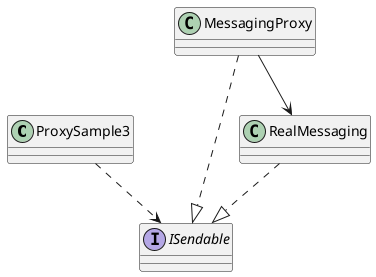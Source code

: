 ﻿@startuml
ProxySample3 ..> ISendable
MessagingProxy ..|> ISendable
RealMessaging ..|> ISendable
MessagingProxy --> RealMessaging


class ProxySample3
interface ISendable
class MessagingProxy
class RealMessaging

@enduml